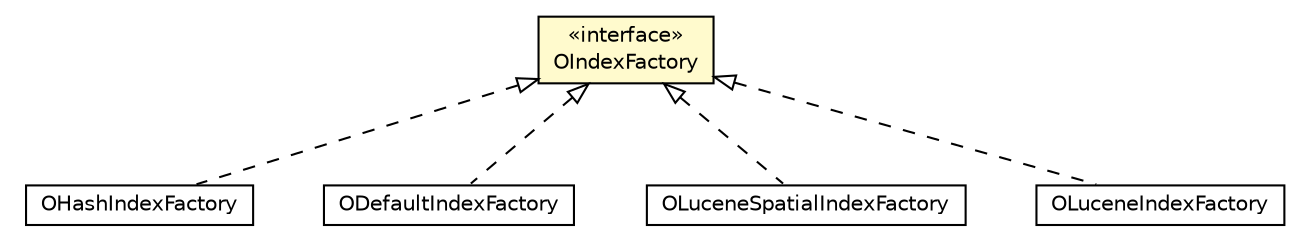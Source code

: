 #!/usr/local/bin/dot
#
# Class diagram 
# Generated by UMLGraph version R5_6-24-gf6e263 (http://www.umlgraph.org/)
#

digraph G {
	edge [fontname="Helvetica",fontsize=10,labelfontname="Helvetica",labelfontsize=10];
	node [fontname="Helvetica",fontsize=10,shape=plaintext];
	nodesep=0.25;
	ranksep=0.5;
	// com.orientechnologies.orient.core.storage.index.hashindex.local.OHashIndexFactory
	c4000983 [label=<<table title="com.orientechnologies.orient.core.storage.index.hashindex.local.OHashIndexFactory" border="0" cellborder="1" cellspacing="0" cellpadding="2" port="p" href="../storage/index/hashindex/local/OHashIndexFactory.html">
		<tr><td><table border="0" cellspacing="0" cellpadding="1">
<tr><td align="center" balign="center"> OHashIndexFactory </td></tr>
		</table></td></tr>
		</table>>, URL="../storage/index/hashindex/local/OHashIndexFactory.html", fontname="Helvetica", fontcolor="black", fontsize=10.0];
	// com.orientechnologies.orient.core.index.OIndexFactory
	c4001173 [label=<<table title="com.orientechnologies.orient.core.index.OIndexFactory" border="0" cellborder="1" cellspacing="0" cellpadding="2" port="p" bgcolor="lemonChiffon" href="./OIndexFactory.html">
		<tr><td><table border="0" cellspacing="0" cellpadding="1">
<tr><td align="center" balign="center"> &#171;interface&#187; </td></tr>
<tr><td align="center" balign="center"> OIndexFactory </td></tr>
		</table></td></tr>
		</table>>, URL="./OIndexFactory.html", fontname="Helvetica", fontcolor="black", fontsize=10.0];
	// com.orientechnologies.orient.core.index.ODefaultIndexFactory
	c4001195 [label=<<table title="com.orientechnologies.orient.core.index.ODefaultIndexFactory" border="0" cellborder="1" cellspacing="0" cellpadding="2" port="p" href="./ODefaultIndexFactory.html">
		<tr><td><table border="0" cellspacing="0" cellpadding="1">
<tr><td align="center" balign="center"> ODefaultIndexFactory </td></tr>
		</table></td></tr>
		</table>>, URL="./ODefaultIndexFactory.html", fontname="Helvetica", fontcolor="black", fontsize=10.0];
	// com.orientechnologies.spatial.OLuceneSpatialIndexFactory
	c4002023 [label=<<table title="com.orientechnologies.spatial.OLuceneSpatialIndexFactory" border="0" cellborder="1" cellspacing="0" cellpadding="2" port="p" href="../../../spatial/OLuceneSpatialIndexFactory.html">
		<tr><td><table border="0" cellspacing="0" cellpadding="1">
<tr><td align="center" balign="center"> OLuceneSpatialIndexFactory </td></tr>
		</table></td></tr>
		</table>>, URL="../../../spatial/OLuceneSpatialIndexFactory.html", fontname="Helvetica", fontcolor="black", fontsize=10.0];
	// com.orientechnologies.lucene.OLuceneIndexFactory
	c4002101 [label=<<table title="com.orientechnologies.lucene.OLuceneIndexFactory" border="0" cellborder="1" cellspacing="0" cellpadding="2" port="p" href="../../../lucene/OLuceneIndexFactory.html">
		<tr><td><table border="0" cellspacing="0" cellpadding="1">
<tr><td align="center" balign="center"> OLuceneIndexFactory </td></tr>
		</table></td></tr>
		</table>>, URL="../../../lucene/OLuceneIndexFactory.html", fontname="Helvetica", fontcolor="black", fontsize=10.0];
	//com.orientechnologies.orient.core.storage.index.hashindex.local.OHashIndexFactory implements com.orientechnologies.orient.core.index.OIndexFactory
	c4001173:p -> c4000983:p [dir=back,arrowtail=empty,style=dashed];
	//com.orientechnologies.orient.core.index.ODefaultIndexFactory implements com.orientechnologies.orient.core.index.OIndexFactory
	c4001173:p -> c4001195:p [dir=back,arrowtail=empty,style=dashed];
	//com.orientechnologies.spatial.OLuceneSpatialIndexFactory implements com.orientechnologies.orient.core.index.OIndexFactory
	c4001173:p -> c4002023:p [dir=back,arrowtail=empty,style=dashed];
	//com.orientechnologies.lucene.OLuceneIndexFactory implements com.orientechnologies.orient.core.index.OIndexFactory
	c4001173:p -> c4002101:p [dir=back,arrowtail=empty,style=dashed];
}

